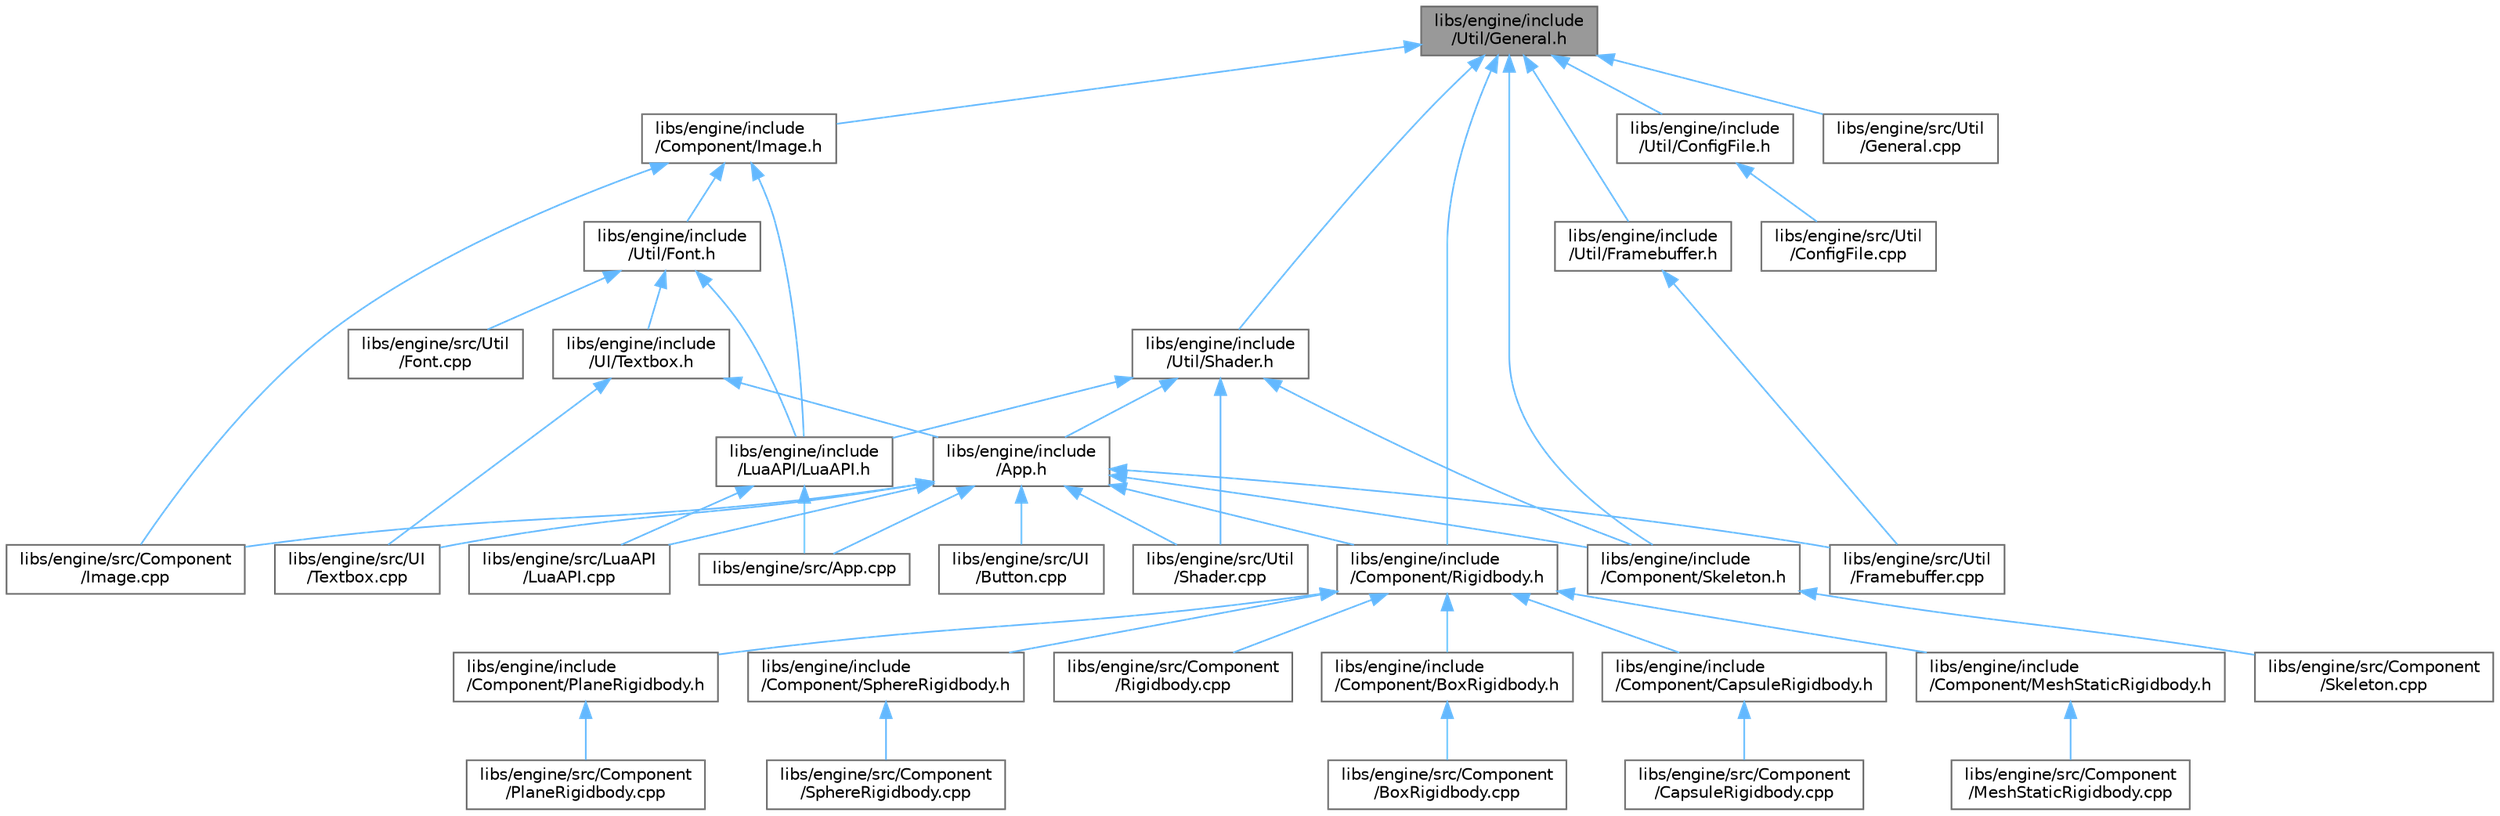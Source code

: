 digraph "libs/engine/include/Util/General.h"
{
 // LATEX_PDF_SIZE
  bgcolor="transparent";
  edge [fontname=Helvetica,fontsize=10,labelfontname=Helvetica,labelfontsize=10];
  node [fontname=Helvetica,fontsize=10,shape=box,height=0.2,width=0.4];
  Node1 [label="libs/engine/include\l/Util/General.h",height=0.2,width=0.4,color="gray40", fillcolor="grey60", style="filled", fontcolor="black",tooltip=" "];
  Node1 -> Node2 [dir="back",color="steelblue1",style="solid"];
  Node2 [label="libs/engine/include\l/Component/Image.h",height=0.2,width=0.4,color="grey40", fillcolor="white", style="filled",URL="$_image_8h.html",tooltip=" "];
  Node2 -> Node3 [dir="back",color="steelblue1",style="solid"];
  Node3 [label="libs/engine/include\l/LuaAPI/LuaAPI.h",height=0.2,width=0.4,color="grey40", fillcolor="white", style="filled",URL="$_lua_a_p_i_8h.html",tooltip=" "];
  Node3 -> Node4 [dir="back",color="steelblue1",style="solid"];
  Node4 [label="libs/engine/src/App.cpp",height=0.2,width=0.4,color="grey40", fillcolor="white", style="filled",URL="$_app_8cpp.html",tooltip=" "];
  Node3 -> Node5 [dir="back",color="steelblue1",style="solid"];
  Node5 [label="libs/engine/src/LuaAPI\l/LuaAPI.cpp",height=0.2,width=0.4,color="grey40", fillcolor="white", style="filled",URL="$_lua_a_p_i_8cpp.html",tooltip=" "];
  Node2 -> Node6 [dir="back",color="steelblue1",style="solid"];
  Node6 [label="libs/engine/include\l/Util/Font.h",height=0.2,width=0.4,color="grey40", fillcolor="white", style="filled",URL="$_font_8h.html",tooltip=" "];
  Node6 -> Node3 [dir="back",color="steelblue1",style="solid"];
  Node6 -> Node7 [dir="back",color="steelblue1",style="solid"];
  Node7 [label="libs/engine/include\l/UI/Textbox.h",height=0.2,width=0.4,color="grey40", fillcolor="white", style="filled",URL="$_textbox_8h.html",tooltip=" "];
  Node7 -> Node8 [dir="back",color="steelblue1",style="solid"];
  Node8 [label="libs/engine/include\l/App.h",height=0.2,width=0.4,color="grey40", fillcolor="white", style="filled",URL="$_app_8h.html",tooltip=" "];
  Node8 -> Node9 [dir="back",color="steelblue1",style="solid"];
  Node9 [label="libs/engine/include\l/Component/Rigidbody.h",height=0.2,width=0.4,color="grey40", fillcolor="white", style="filled",URL="$_rigidbody_8h.html",tooltip=" "];
  Node9 -> Node10 [dir="back",color="steelblue1",style="solid"];
  Node10 [label="libs/engine/include\l/Component/BoxRigidbody.h",height=0.2,width=0.4,color="grey40", fillcolor="white", style="filled",URL="$_box_rigidbody_8h.html",tooltip=" "];
  Node10 -> Node11 [dir="back",color="steelblue1",style="solid"];
  Node11 [label="libs/engine/src/Component\l/BoxRigidbody.cpp",height=0.2,width=0.4,color="grey40", fillcolor="white", style="filled",URL="$_box_rigidbody_8cpp.html",tooltip=" "];
  Node9 -> Node12 [dir="back",color="steelblue1",style="solid"];
  Node12 [label="libs/engine/include\l/Component/CapsuleRigidbody.h",height=0.2,width=0.4,color="grey40", fillcolor="white", style="filled",URL="$_capsule_rigidbody_8h.html",tooltip=" "];
  Node12 -> Node13 [dir="back",color="steelblue1",style="solid"];
  Node13 [label="libs/engine/src/Component\l/CapsuleRigidbody.cpp",height=0.2,width=0.4,color="grey40", fillcolor="white", style="filled",URL="$_capsule_rigidbody_8cpp.html",tooltip=" "];
  Node9 -> Node14 [dir="back",color="steelblue1",style="solid"];
  Node14 [label="libs/engine/include\l/Component/MeshStaticRigidbody.h",height=0.2,width=0.4,color="grey40", fillcolor="white", style="filled",URL="$_mesh_static_rigidbody_8h.html",tooltip=" "];
  Node14 -> Node15 [dir="back",color="steelblue1",style="solid"];
  Node15 [label="libs/engine/src/Component\l/MeshStaticRigidbody.cpp",height=0.2,width=0.4,color="grey40", fillcolor="white", style="filled",URL="$_mesh_static_rigidbody_8cpp.html",tooltip=" "];
  Node9 -> Node16 [dir="back",color="steelblue1",style="solid"];
  Node16 [label="libs/engine/include\l/Component/PlaneRigidbody.h",height=0.2,width=0.4,color="grey40", fillcolor="white", style="filled",URL="$_plane_rigidbody_8h.html",tooltip=" "];
  Node16 -> Node17 [dir="back",color="steelblue1",style="solid"];
  Node17 [label="libs/engine/src/Component\l/PlaneRigidbody.cpp",height=0.2,width=0.4,color="grey40", fillcolor="white", style="filled",URL="$_plane_rigidbody_8cpp.html",tooltip=" "];
  Node9 -> Node18 [dir="back",color="steelblue1",style="solid"];
  Node18 [label="libs/engine/include\l/Component/SphereRigidbody.h",height=0.2,width=0.4,color="grey40", fillcolor="white", style="filled",URL="$_sphere_rigidbody_8h.html",tooltip=" "];
  Node18 -> Node19 [dir="back",color="steelblue1",style="solid"];
  Node19 [label="libs/engine/src/Component\l/SphereRigidbody.cpp",height=0.2,width=0.4,color="grey40", fillcolor="white", style="filled",URL="$_sphere_rigidbody_8cpp.html",tooltip=" "];
  Node9 -> Node20 [dir="back",color="steelblue1",style="solid"];
  Node20 [label="libs/engine/src/Component\l/Rigidbody.cpp",height=0.2,width=0.4,color="grey40", fillcolor="white", style="filled",URL="$_rigidbody_8cpp.html",tooltip=" "];
  Node8 -> Node21 [dir="back",color="steelblue1",style="solid"];
  Node21 [label="libs/engine/include\l/Component/Skeleton.h",height=0.2,width=0.4,color="grey40", fillcolor="white", style="filled",URL="$_skeleton_8h.html",tooltip=" "];
  Node21 -> Node22 [dir="back",color="steelblue1",style="solid"];
  Node22 [label="libs/engine/src/Component\l/Skeleton.cpp",height=0.2,width=0.4,color="grey40", fillcolor="white", style="filled",URL="$_skeleton_8cpp.html",tooltip=" "];
  Node8 -> Node4 [dir="back",color="steelblue1",style="solid"];
  Node8 -> Node23 [dir="back",color="steelblue1",style="solid"];
  Node23 [label="libs/engine/src/Component\l/Image.cpp",height=0.2,width=0.4,color="grey40", fillcolor="white", style="filled",URL="$_image_8cpp.html",tooltip=" "];
  Node8 -> Node5 [dir="back",color="steelblue1",style="solid"];
  Node8 -> Node24 [dir="back",color="steelblue1",style="solid"];
  Node24 [label="libs/engine/src/UI\l/Button.cpp",height=0.2,width=0.4,color="grey40", fillcolor="white", style="filled",URL="$_button_8cpp.html",tooltip=" "];
  Node8 -> Node25 [dir="back",color="steelblue1",style="solid"];
  Node25 [label="libs/engine/src/UI\l/Textbox.cpp",height=0.2,width=0.4,color="grey40", fillcolor="white", style="filled",URL="$_textbox_8cpp.html",tooltip=" "];
  Node8 -> Node26 [dir="back",color="steelblue1",style="solid"];
  Node26 [label="libs/engine/src/Util\l/Framebuffer.cpp",height=0.2,width=0.4,color="grey40", fillcolor="white", style="filled",URL="$_framebuffer_8cpp.html",tooltip=" "];
  Node8 -> Node27 [dir="back",color="steelblue1",style="solid"];
  Node27 [label="libs/engine/src/Util\l/Shader.cpp",height=0.2,width=0.4,color="grey40", fillcolor="white", style="filled",URL="$_shader_8cpp.html",tooltip=" "];
  Node7 -> Node25 [dir="back",color="steelblue1",style="solid"];
  Node6 -> Node28 [dir="back",color="steelblue1",style="solid"];
  Node28 [label="libs/engine/src/Util\l/Font.cpp",height=0.2,width=0.4,color="grey40", fillcolor="white", style="filled",URL="$_font_8cpp.html",tooltip=" "];
  Node2 -> Node23 [dir="back",color="steelblue1",style="solid"];
  Node1 -> Node9 [dir="back",color="steelblue1",style="solid"];
  Node1 -> Node21 [dir="back",color="steelblue1",style="solid"];
  Node1 -> Node29 [dir="back",color="steelblue1",style="solid"];
  Node29 [label="libs/engine/include\l/Util/ConfigFile.h",height=0.2,width=0.4,color="grey40", fillcolor="white", style="filled",URL="$_config_file_8h.html",tooltip=" "];
  Node29 -> Node30 [dir="back",color="steelblue1",style="solid"];
  Node30 [label="libs/engine/src/Util\l/ConfigFile.cpp",height=0.2,width=0.4,color="grey40", fillcolor="white", style="filled",URL="$_config_file_8cpp.html",tooltip=" "];
  Node1 -> Node31 [dir="back",color="steelblue1",style="solid"];
  Node31 [label="libs/engine/include\l/Util/Framebuffer.h",height=0.2,width=0.4,color="grey40", fillcolor="white", style="filled",URL="$_framebuffer_8h.html",tooltip=" "];
  Node31 -> Node26 [dir="back",color="steelblue1",style="solid"];
  Node1 -> Node32 [dir="back",color="steelblue1",style="solid"];
  Node32 [label="libs/engine/include\l/Util/Shader.h",height=0.2,width=0.4,color="grey40", fillcolor="white", style="filled",URL="$_shader_8h.html",tooltip=" "];
  Node32 -> Node8 [dir="back",color="steelblue1",style="solid"];
  Node32 -> Node21 [dir="back",color="steelblue1",style="solid"];
  Node32 -> Node3 [dir="back",color="steelblue1",style="solid"];
  Node32 -> Node27 [dir="back",color="steelblue1",style="solid"];
  Node1 -> Node33 [dir="back",color="steelblue1",style="solid"];
  Node33 [label="libs/engine/src/Util\l/General.cpp",height=0.2,width=0.4,color="grey40", fillcolor="white", style="filled",URL="$_general_8cpp.html",tooltip=" "];
}
